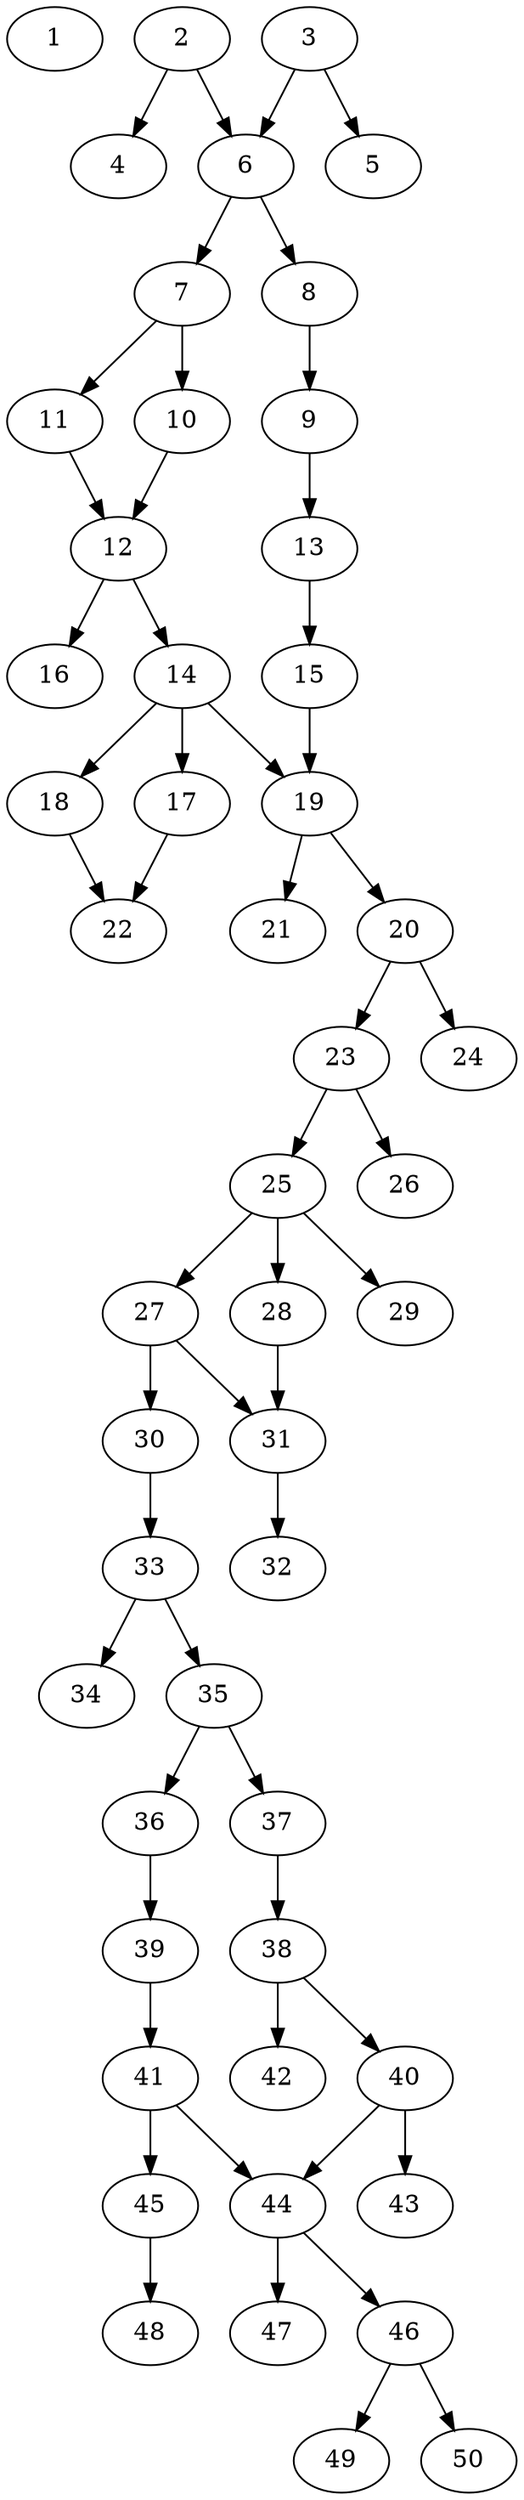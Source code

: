 // DAG automatically generated by daggen at Thu Oct  3 14:07:56 2019
// ./daggen --dot -n 50 --ccr 0.3 --fat 0.3 --regular 0.7 --density 0.5 --mindata 5242880 --maxdata 52428800 
digraph G {
  1 [size="73813333", alpha="0.11", expect_size="22144000"] 
  2 [size="62955520", alpha="0.13", expect_size="18886656"] 
  2 -> 4 [size ="18886656"]
  2 -> 6 [size ="18886656"]
  3 [size="52322987", alpha="0.05", expect_size="15696896"] 
  3 -> 5 [size ="15696896"]
  3 -> 6 [size ="15696896"]
  4 [size="97856853", alpha="0.17", expect_size="29357056"] 
  5 [size="64634880", alpha="0.09", expect_size="19390464"] 
  6 [size="142936747", alpha="0.01", expect_size="42881024"] 
  6 -> 7 [size ="42881024"]
  6 -> 8 [size ="42881024"]
  7 [size="64300373", alpha="0.08", expect_size="19290112"] 
  7 -> 10 [size ="19290112"]
  7 -> 11 [size ="19290112"]
  8 [size="166256640", alpha="0.11", expect_size="49876992"] 
  8 -> 9 [size ="49876992"]
  9 [size="79336107", alpha="0.12", expect_size="23800832"] 
  9 -> 13 [size ="23800832"]
  10 [size="168936107", alpha="0.06", expect_size="50680832"] 
  10 -> 12 [size ="50680832"]
  11 [size="35068587", alpha="0.17", expect_size="10520576"] 
  11 -> 12 [size ="10520576"]
  12 [size="120337067", alpha="0.17", expect_size="36101120"] 
  12 -> 14 [size ="36101120"]
  12 -> 16 [size ="36101120"]
  13 [size="62136320", alpha="0.14", expect_size="18640896"] 
  13 -> 15 [size ="18640896"]
  14 [size="101700267", alpha="0.05", expect_size="30510080"] 
  14 -> 17 [size ="30510080"]
  14 -> 18 [size ="30510080"]
  14 -> 19 [size ="30510080"]
  15 [size="81162240", alpha="0.00", expect_size="24348672"] 
  15 -> 19 [size ="24348672"]
  16 [size="151033173", alpha="0.10", expect_size="45309952"] 
  17 [size="162297173", alpha="0.09", expect_size="48689152"] 
  17 -> 22 [size ="48689152"]
  18 [size="66150400", alpha="0.13", expect_size="19845120"] 
  18 -> 22 [size ="19845120"]
  19 [size="152074240", alpha="0.19", expect_size="45622272"] 
  19 -> 20 [size ="45622272"]
  19 -> 21 [size ="45622272"]
  20 [size="91132587", alpha="0.18", expect_size="27339776"] 
  20 -> 23 [size ="27339776"]
  20 -> 24 [size ="27339776"]
  21 [size="139086507", alpha="0.05", expect_size="41725952"] 
  22 [size="113967787", alpha="0.17", expect_size="34190336"] 
  23 [size="90231467", alpha="0.14", expect_size="27069440"] 
  23 -> 25 [size ="27069440"]
  23 -> 26 [size ="27069440"]
  24 [size="46267733", alpha="0.01", expect_size="13880320"] 
  25 [size="83022507", alpha="0.13", expect_size="24906752"] 
  25 -> 27 [size ="24906752"]
  25 -> 28 [size ="24906752"]
  25 -> 29 [size ="24906752"]
  26 [size="84101120", alpha="0.02", expect_size="25230336"] 
  27 [size="162645333", alpha="0.17", expect_size="48793600"] 
  27 -> 30 [size ="48793600"]
  27 -> 31 [size ="48793600"]
  28 [size="78766080", alpha="0.11", expect_size="23629824"] 
  28 -> 31 [size ="23629824"]
  29 [size="27023360", alpha="0.12", expect_size="8107008"] 
  30 [size="20944213", alpha="0.13", expect_size="6283264"] 
  30 -> 33 [size ="6283264"]
  31 [size="166171307", alpha="0.16", expect_size="49851392"] 
  31 -> 32 [size ="49851392"]
  32 [size="47185920", alpha="0.12", expect_size="14155776"] 
  33 [size="24036693", alpha="0.14", expect_size="7211008"] 
  33 -> 34 [size ="7211008"]
  33 -> 35 [size ="7211008"]
  34 [size="131580587", alpha="0.06", expect_size="39474176"] 
  35 [size="135621973", alpha="0.07", expect_size="40686592"] 
  35 -> 36 [size ="40686592"]
  35 -> 37 [size ="40686592"]
  36 [size="83319467", alpha="0.04", expect_size="24995840"] 
  36 -> 39 [size ="24995840"]
  37 [size="100136960", alpha="0.00", expect_size="30041088"] 
  37 -> 38 [size ="30041088"]
  38 [size="75612160", alpha="0.03", expect_size="22683648"] 
  38 -> 40 [size ="22683648"]
  38 -> 42 [size ="22683648"]
  39 [size="158525440", alpha="0.02", expect_size="47557632"] 
  39 -> 41 [size ="47557632"]
  40 [size="96167253", alpha="0.11", expect_size="28850176"] 
  40 -> 43 [size ="28850176"]
  40 -> 44 [size ="28850176"]
  41 [size="39997440", alpha="0.15", expect_size="11999232"] 
  41 -> 44 [size ="11999232"]
  41 -> 45 [size ="11999232"]
  42 [size="164898133", alpha="0.11", expect_size="49469440"] 
  43 [size="101870933", alpha="0.17", expect_size="30561280"] 
  44 [size="52865707", alpha="0.06", expect_size="15859712"] 
  44 -> 46 [size ="15859712"]
  44 -> 47 [size ="15859712"]
  45 [size="102103040", alpha="0.04", expect_size="30630912"] 
  45 -> 48 [size ="30630912"]
  46 [size="155985920", alpha="0.10", expect_size="46795776"] 
  46 -> 49 [size ="46795776"]
  46 -> 50 [size ="46795776"]
  47 [size="33505280", alpha="0.14", expect_size="10051584"] 
  48 [size="36765013", alpha="0.07", expect_size="11029504"] 
  49 [size="57156267", alpha="0.00", expect_size="17146880"] 
  50 [size="71994027", alpha="0.14", expect_size="21598208"] 
}
